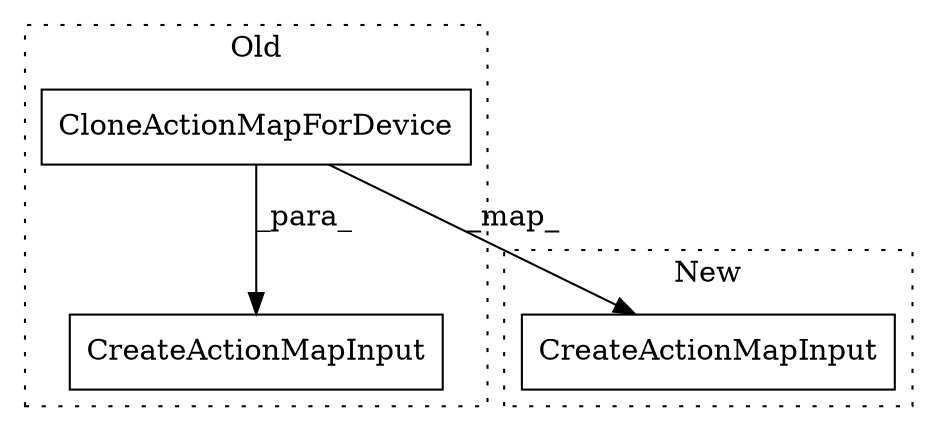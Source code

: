 digraph G {
subgraph cluster0 {
1 [label="CloneActionMapForDevice" a="32" s="7210,7265" l="24,1" shape="box"];
3 [label="CreateActionMapInput" a="32" s="7189,7266" l="21,1" shape="box"];
label = "Old";
style="dotted";
}
subgraph cluster1 {
2 [label="CreateActionMapInput" a="32" s="7176,7228" l="21,1" shape="box"];
label = "New";
style="dotted";
}
1 -> 2 [label="_map_"];
1 -> 3 [label="_para_"];
}